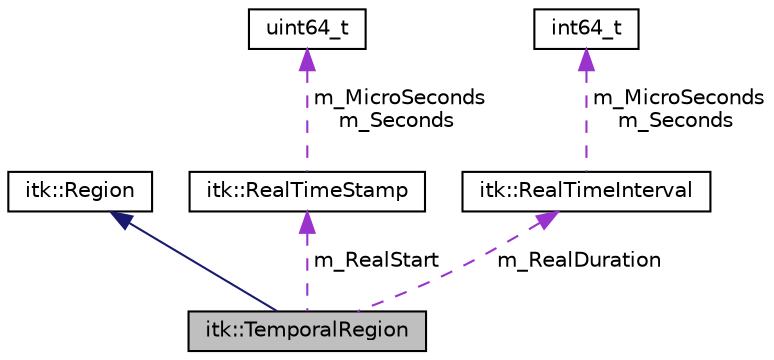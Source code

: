 digraph "itk::TemporalRegion"
{
 // LATEX_PDF_SIZE
  edge [fontname="Helvetica",fontsize="10",labelfontname="Helvetica",labelfontsize="10"];
  node [fontname="Helvetica",fontsize="10",shape=record];
  Node1 [label="itk::TemporalRegion",height=0.2,width=0.4,color="black", fillcolor="grey75", style="filled", fontcolor="black",tooltip="Region subclass that holds a region in time."];
  Node2 -> Node1 [dir="back",color="midnightblue",fontsize="10",style="solid",fontname="Helvetica"];
  Node2 [label="itk::Region",height=0.2,width=0.4,color="black", fillcolor="white", style="filled",URL="$classitk_1_1Region.html",tooltip="A region represents some portion or piece of data."];
  Node3 -> Node1 [dir="back",color="darkorchid3",fontsize="10",style="dashed",label=" m_RealStart" ,fontname="Helvetica"];
  Node3 [label="itk::RealTimeStamp",height=0.2,width=0.4,color="black", fillcolor="white", style="filled",URL="$classitk_1_1RealTimeStamp.html",tooltip="The RealTimeStamp is a data structure for representing time with high precision and a large dynamic r..."];
  Node4 -> Node3 [dir="back",color="darkorchid3",fontsize="10",style="dashed",label=" m_MicroSeconds\nm_Seconds" ,fontname="Helvetica"];
  Node4 [label="uint64_t",height=0.2,width=0.4,color="black", fillcolor="white", style="filled",tooltip=" "];
  Node5 -> Node1 [dir="back",color="darkorchid3",fontsize="10",style="dashed",label=" m_RealDuration" ,fontname="Helvetica"];
  Node5 [label="itk::RealTimeInterval",height=0.2,width=0.4,color="black", fillcolor="white", style="filled",URL="$classitk_1_1RealTimeInterval.html",tooltip="A data structure for representing the time span between two RealTimeStamps, with similar high precisi..."];
  Node6 -> Node5 [dir="back",color="darkorchid3",fontsize="10",style="dashed",label=" m_MicroSeconds\nm_Seconds" ,fontname="Helvetica"];
  Node6 [label="int64_t",height=0.2,width=0.4,color="black", fillcolor="white", style="filled",tooltip=" "];
}
